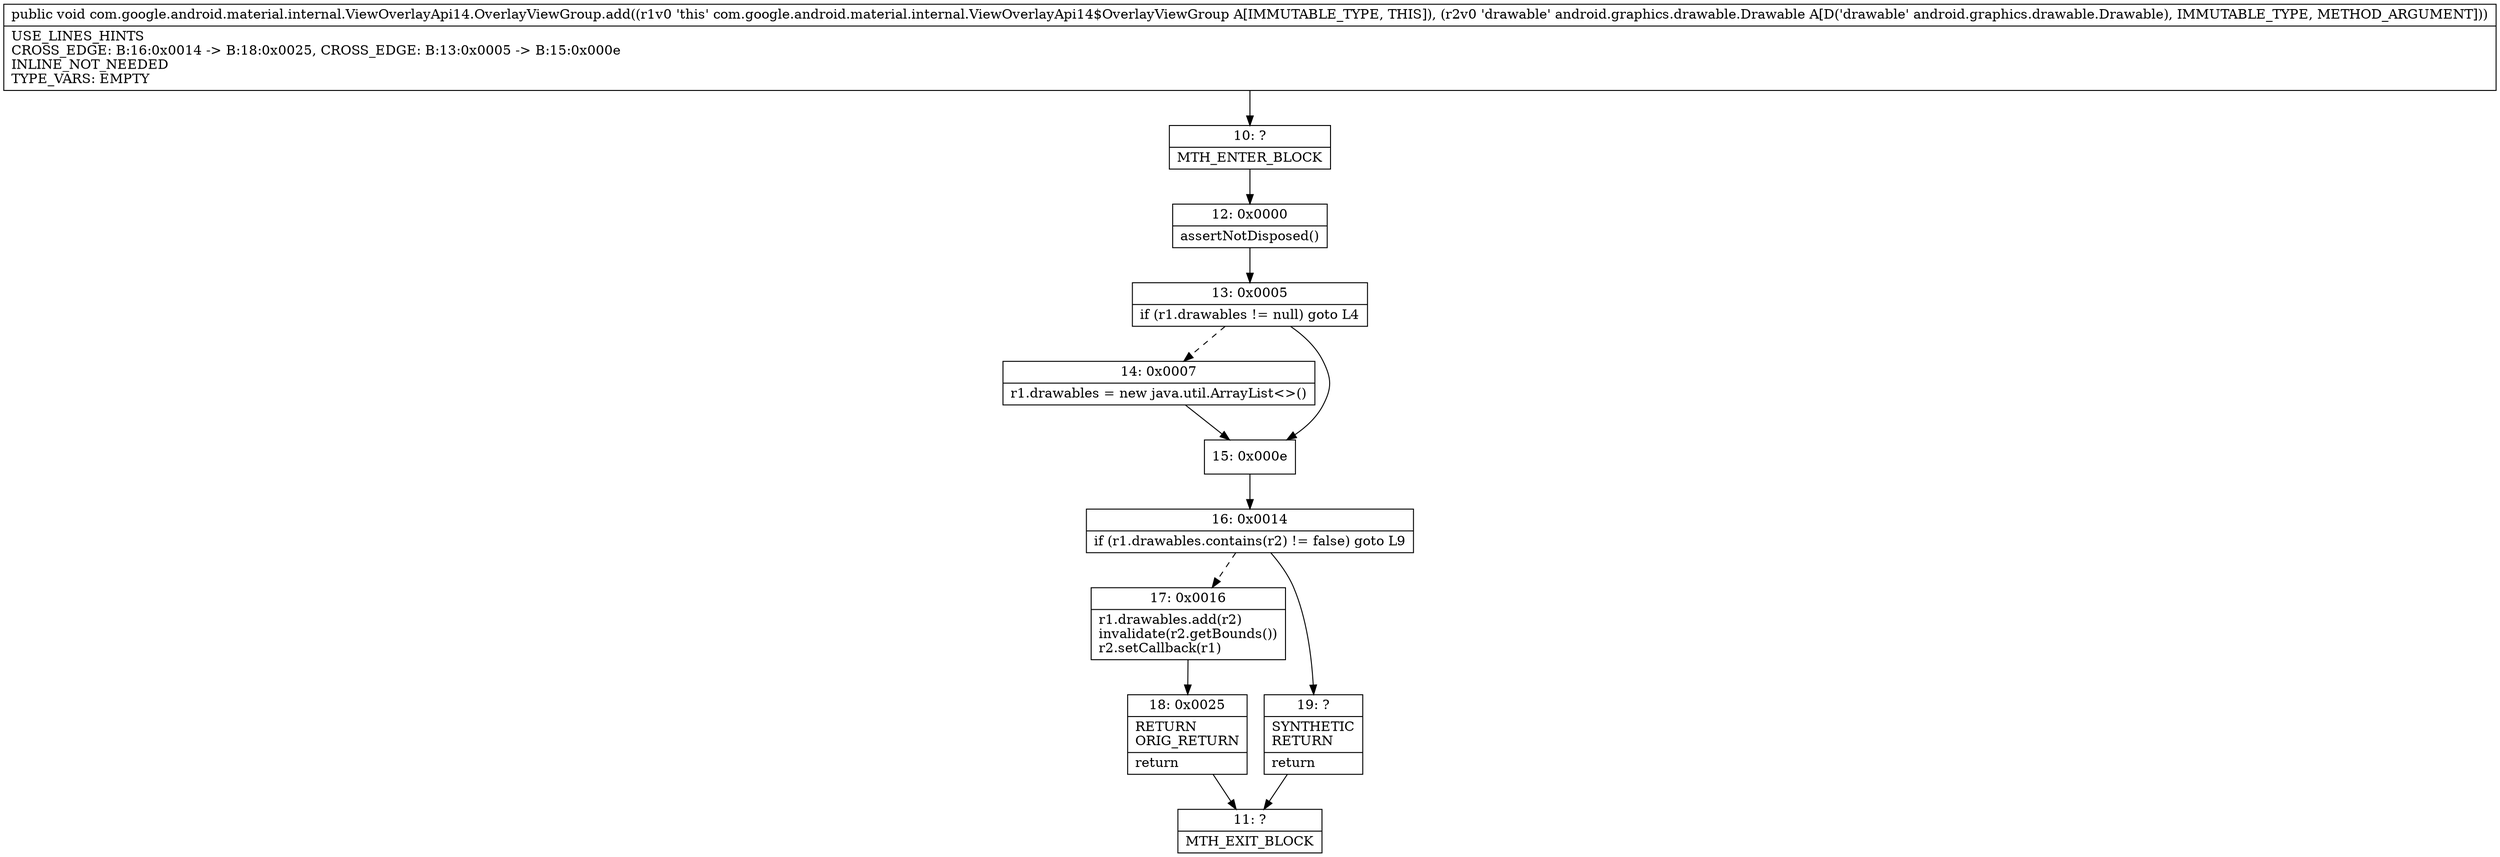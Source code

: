 digraph "CFG forcom.google.android.material.internal.ViewOverlayApi14.OverlayViewGroup.add(Landroid\/graphics\/drawable\/Drawable;)V" {
Node_10 [shape=record,label="{10\:\ ?|MTH_ENTER_BLOCK\l}"];
Node_12 [shape=record,label="{12\:\ 0x0000|assertNotDisposed()\l}"];
Node_13 [shape=record,label="{13\:\ 0x0005|if (r1.drawables != null) goto L4\l}"];
Node_14 [shape=record,label="{14\:\ 0x0007|r1.drawables = new java.util.ArrayList\<\>()\l}"];
Node_15 [shape=record,label="{15\:\ 0x000e}"];
Node_16 [shape=record,label="{16\:\ 0x0014|if (r1.drawables.contains(r2) != false) goto L9\l}"];
Node_17 [shape=record,label="{17\:\ 0x0016|r1.drawables.add(r2)\linvalidate(r2.getBounds())\lr2.setCallback(r1)\l}"];
Node_18 [shape=record,label="{18\:\ 0x0025|RETURN\lORIG_RETURN\l|return\l}"];
Node_11 [shape=record,label="{11\:\ ?|MTH_EXIT_BLOCK\l}"];
Node_19 [shape=record,label="{19\:\ ?|SYNTHETIC\lRETURN\l|return\l}"];
MethodNode[shape=record,label="{public void com.google.android.material.internal.ViewOverlayApi14.OverlayViewGroup.add((r1v0 'this' com.google.android.material.internal.ViewOverlayApi14$OverlayViewGroup A[IMMUTABLE_TYPE, THIS]), (r2v0 'drawable' android.graphics.drawable.Drawable A[D('drawable' android.graphics.drawable.Drawable), IMMUTABLE_TYPE, METHOD_ARGUMENT]))  | USE_LINES_HINTS\lCROSS_EDGE: B:16:0x0014 \-\> B:18:0x0025, CROSS_EDGE: B:13:0x0005 \-\> B:15:0x000e\lINLINE_NOT_NEEDED\lTYPE_VARS: EMPTY\l}"];
MethodNode -> Node_10;Node_10 -> Node_12;
Node_12 -> Node_13;
Node_13 -> Node_14[style=dashed];
Node_13 -> Node_15;
Node_14 -> Node_15;
Node_15 -> Node_16;
Node_16 -> Node_17[style=dashed];
Node_16 -> Node_19;
Node_17 -> Node_18;
Node_18 -> Node_11;
Node_19 -> Node_11;
}

